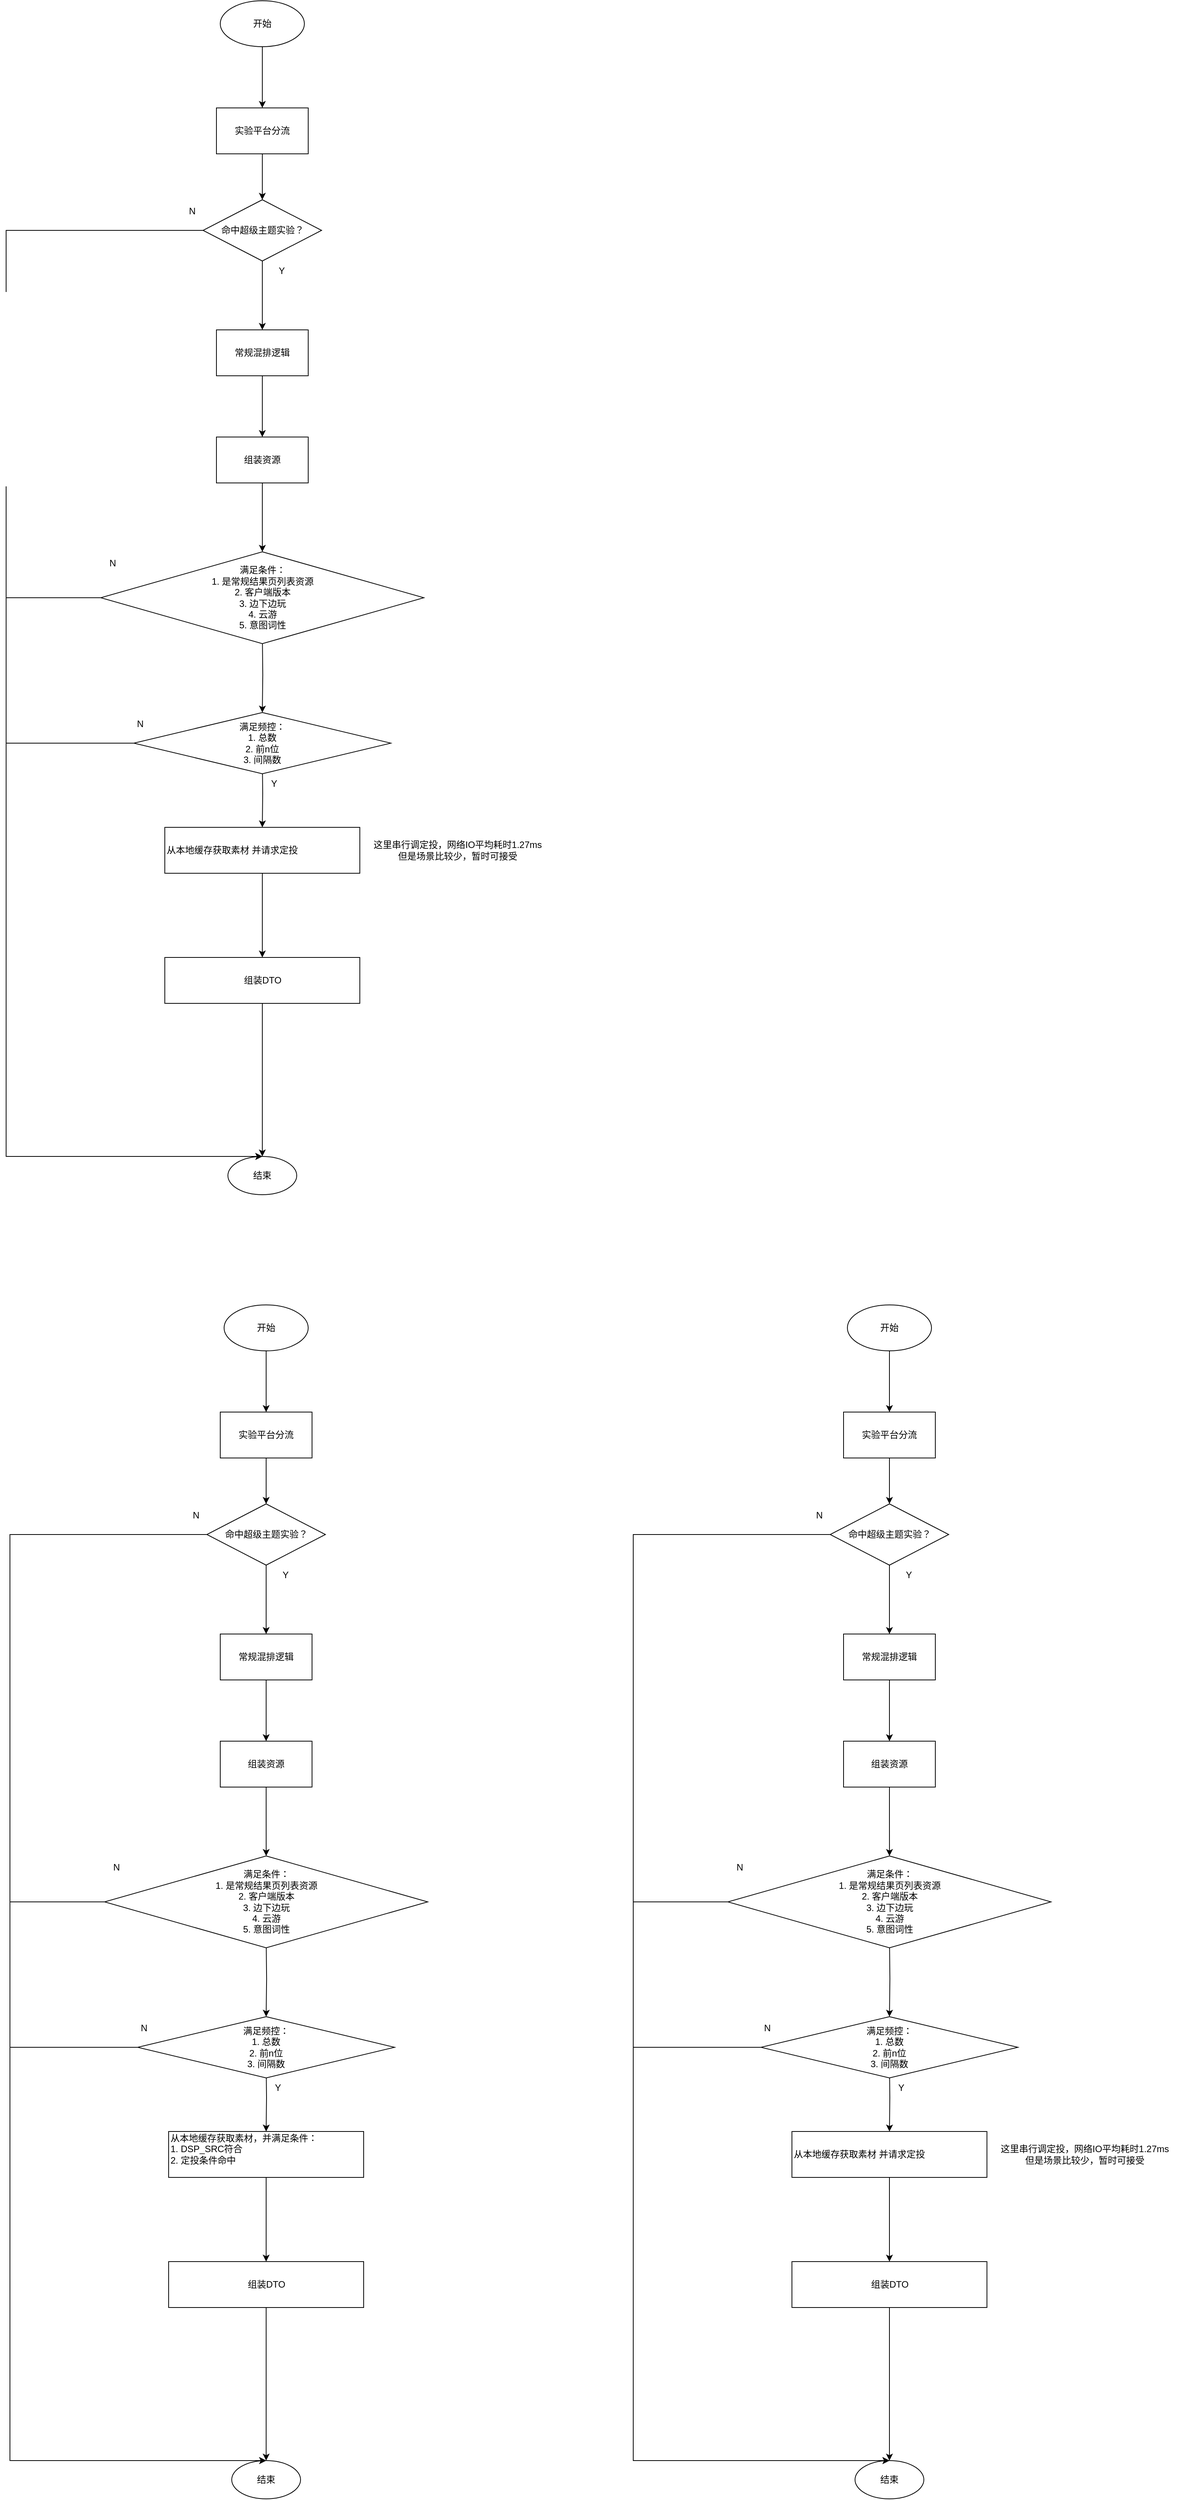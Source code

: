 <mxfile version="26.2.15">
  <diagram name="第 1 页" id="o4eZLWBOoZ1R6lj8plFQ">
    <mxGraphModel dx="863" dy="468" grid="1" gridSize="10" guides="1" tooltips="1" connect="1" arrows="1" fold="1" page="1" pageScale="1" pageWidth="827" pageHeight="1169" math="0" shadow="0">
      <root>
        <mxCell id="0" />
        <mxCell id="1" parent="0" />
        <mxCell id="afSKzVF0Jw_LSbCJ2PBr-6" value="" style="edgeStyle=orthogonalEdgeStyle;rounded=0;orthogonalLoop=1;jettySize=auto;html=1;" edge="1" parent="1" source="afSKzVF0Jw_LSbCJ2PBr-2" target="afSKzVF0Jw_LSbCJ2PBr-5">
          <mxGeometry relative="1" as="geometry" />
        </mxCell>
        <mxCell id="afSKzVF0Jw_LSbCJ2PBr-2" value="开始" style="ellipse;whiteSpace=wrap;html=1;" vertex="1" parent="1">
          <mxGeometry x="360" y="50" width="110" height="60" as="geometry" />
        </mxCell>
        <mxCell id="afSKzVF0Jw_LSbCJ2PBr-8" value="" style="edgeStyle=orthogonalEdgeStyle;rounded=0;orthogonalLoop=1;jettySize=auto;html=1;" edge="1" parent="1" source="afSKzVF0Jw_LSbCJ2PBr-5" target="afSKzVF0Jw_LSbCJ2PBr-7">
          <mxGeometry relative="1" as="geometry" />
        </mxCell>
        <mxCell id="afSKzVF0Jw_LSbCJ2PBr-5" value="实验平台分流" style="whiteSpace=wrap;html=1;" vertex="1" parent="1">
          <mxGeometry x="355" y="190" width="120" height="60" as="geometry" />
        </mxCell>
        <mxCell id="afSKzVF0Jw_LSbCJ2PBr-10" value="" style="edgeStyle=orthogonalEdgeStyle;rounded=0;orthogonalLoop=1;jettySize=auto;html=1;" edge="1" parent="1" source="afSKzVF0Jw_LSbCJ2PBr-7" target="afSKzVF0Jw_LSbCJ2PBr-9">
          <mxGeometry relative="1" as="geometry">
            <Array as="points">
              <mxPoint x="80" y="350" />
              <mxPoint x="80" y="1560" />
            </Array>
          </mxGeometry>
        </mxCell>
        <mxCell id="afSKzVF0Jw_LSbCJ2PBr-12" value="" style="edgeStyle=orthogonalEdgeStyle;rounded=0;orthogonalLoop=1;jettySize=auto;html=1;" edge="1" parent="1" source="afSKzVF0Jw_LSbCJ2PBr-7" target="afSKzVF0Jw_LSbCJ2PBr-11">
          <mxGeometry relative="1" as="geometry" />
        </mxCell>
        <mxCell id="afSKzVF0Jw_LSbCJ2PBr-7" value="命中超级主题实验？" style="rhombus;whiteSpace=wrap;html=1;" vertex="1" parent="1">
          <mxGeometry x="337.5" y="310" width="155" height="80" as="geometry" />
        </mxCell>
        <mxCell id="afSKzVF0Jw_LSbCJ2PBr-9" value="结束" style="ellipse;whiteSpace=wrap;html=1;" vertex="1" parent="1">
          <mxGeometry x="370" y="1560" width="90" height="50" as="geometry" />
        </mxCell>
        <mxCell id="afSKzVF0Jw_LSbCJ2PBr-16" value="" style="edgeStyle=orthogonalEdgeStyle;rounded=0;orthogonalLoop=1;jettySize=auto;html=1;" edge="1" parent="1" source="afSKzVF0Jw_LSbCJ2PBr-11" target="afSKzVF0Jw_LSbCJ2PBr-15">
          <mxGeometry relative="1" as="geometry" />
        </mxCell>
        <mxCell id="afSKzVF0Jw_LSbCJ2PBr-11" value="常规混排逻辑" style="whiteSpace=wrap;html=1;" vertex="1" parent="1">
          <mxGeometry x="355" y="480" width="120" height="60" as="geometry" />
        </mxCell>
        <mxCell id="afSKzVF0Jw_LSbCJ2PBr-13" value="Y" style="text;html=1;align=center;verticalAlign=middle;resizable=0;points=[];autosize=1;strokeColor=none;fillColor=none;" vertex="1" parent="1">
          <mxGeometry x="425" y="388" width="30" height="30" as="geometry" />
        </mxCell>
        <mxCell id="afSKzVF0Jw_LSbCJ2PBr-14" value="N" style="text;html=1;align=center;verticalAlign=middle;resizable=0;points=[];autosize=1;strokeColor=none;fillColor=none;" vertex="1" parent="1">
          <mxGeometry x="307.5" y="310" width="30" height="30" as="geometry" />
        </mxCell>
        <mxCell id="afSKzVF0Jw_LSbCJ2PBr-18" value="" style="edgeStyle=orthogonalEdgeStyle;rounded=0;orthogonalLoop=1;jettySize=auto;html=1;" edge="1" parent="1" source="afSKzVF0Jw_LSbCJ2PBr-15">
          <mxGeometry relative="1" as="geometry">
            <mxPoint x="415.057" y="770" as="targetPoint" />
          </mxGeometry>
        </mxCell>
        <mxCell id="afSKzVF0Jw_LSbCJ2PBr-15" value="组装资源" style="whiteSpace=wrap;html=1;" vertex="1" parent="1">
          <mxGeometry x="355" y="620" width="120" height="60" as="geometry" />
        </mxCell>
        <mxCell id="afSKzVF0Jw_LSbCJ2PBr-20" value="" style="edgeStyle=orthogonalEdgeStyle;rounded=0;orthogonalLoop=1;jettySize=auto;html=1;" edge="1" parent="1">
          <mxGeometry relative="1" as="geometry">
            <mxPoint x="415.057" y="880" as="sourcePoint" />
            <mxPoint x="415" y="980" as="targetPoint" />
          </mxGeometry>
        </mxCell>
        <mxCell id="afSKzVF0Jw_LSbCJ2PBr-22" value="" style="edgeStyle=orthogonalEdgeStyle;rounded=0;orthogonalLoop=1;jettySize=auto;html=1;" edge="1" parent="1" target="afSKzVF0Jw_LSbCJ2PBr-21">
          <mxGeometry relative="1" as="geometry">
            <mxPoint x="415" y="1040" as="sourcePoint" />
          </mxGeometry>
        </mxCell>
        <mxCell id="afSKzVF0Jw_LSbCJ2PBr-34" style="edgeStyle=orthogonalEdgeStyle;rounded=0;orthogonalLoop=1;jettySize=auto;html=1;entryX=0.5;entryY=0;entryDx=0;entryDy=0;" edge="1" parent="1" source="afSKzVF0Jw_LSbCJ2PBr-21" target="afSKzVF0Jw_LSbCJ2PBr-32">
          <mxGeometry relative="1" as="geometry" />
        </mxCell>
        <mxCell id="afSKzVF0Jw_LSbCJ2PBr-21" value="从本地缓存获取素材 并请求定投" style="whiteSpace=wrap;html=1;align=left;" vertex="1" parent="1">
          <mxGeometry x="287.5" y="1130" width="255" height="60" as="geometry" />
        </mxCell>
        <mxCell id="afSKzVF0Jw_LSbCJ2PBr-30" style="edgeStyle=orthogonalEdgeStyle;rounded=0;orthogonalLoop=1;jettySize=auto;html=1;entryX=0.5;entryY=0;entryDx=0;entryDy=0;" edge="1" parent="1" source="afSKzVF0Jw_LSbCJ2PBr-23" target="afSKzVF0Jw_LSbCJ2PBr-9">
          <mxGeometry relative="1" as="geometry">
            <Array as="points">
              <mxPoint x="80" y="1020" />
              <mxPoint x="80" y="1560" />
            </Array>
          </mxGeometry>
        </mxCell>
        <mxCell id="afSKzVF0Jw_LSbCJ2PBr-23" value="&lt;span style=&quot;text-align: left;&quot;&gt;满足频控：&lt;/span&gt;&lt;br style=&quot;text-align: left;&quot;&gt;&lt;span style=&quot;text-align: left;&quot;&gt;1. 总数&lt;/span&gt;&lt;br style=&quot;text-align: left;&quot;&gt;&lt;span style=&quot;text-align: left;&quot;&gt;2. 前n位&lt;/span&gt;&lt;br style=&quot;text-align: left;&quot;&gt;&lt;span style=&quot;text-align: left;&quot;&gt;3. 间隔数&lt;/span&gt;" style="rhombus;whiteSpace=wrap;html=1;" vertex="1" parent="1">
          <mxGeometry x="247" y="980" width="336" height="80" as="geometry" />
        </mxCell>
        <mxCell id="afSKzVF0Jw_LSbCJ2PBr-24" value="Y" style="text;html=1;align=center;verticalAlign=middle;resizable=0;points=[];autosize=1;strokeColor=none;fillColor=none;" vertex="1" parent="1">
          <mxGeometry x="415" y="1058" width="30" height="30" as="geometry" />
        </mxCell>
        <mxCell id="afSKzVF0Jw_LSbCJ2PBr-25" value="N" style="text;html=1;align=center;verticalAlign=middle;resizable=0;points=[];autosize=1;strokeColor=none;fillColor=none;" vertex="1" parent="1">
          <mxGeometry x="240" y="980" width="30" height="30" as="geometry" />
        </mxCell>
        <mxCell id="afSKzVF0Jw_LSbCJ2PBr-29" style="edgeStyle=orthogonalEdgeStyle;rounded=0;orthogonalLoop=1;jettySize=auto;html=1;entryX=0.5;entryY=0;entryDx=0;entryDy=0;" edge="1" parent="1" source="afSKzVF0Jw_LSbCJ2PBr-26" target="afSKzVF0Jw_LSbCJ2PBr-9">
          <mxGeometry relative="1" as="geometry">
            <Array as="points">
              <mxPoint x="80" y="830" />
              <mxPoint x="80" y="1560" />
            </Array>
          </mxGeometry>
        </mxCell>
        <mxCell id="afSKzVF0Jw_LSbCJ2PBr-26" value="&lt;span style=&quot;text-align: left;&quot;&gt;满足条件：&lt;/span&gt;&lt;br style=&quot;text-align: left;&quot;&gt;&lt;span style=&quot;text-align: left;&quot;&gt;1. 是常规结果页列表资源&lt;/span&gt;&lt;br style=&quot;text-align: left;&quot;&gt;&lt;span style=&quot;text-align: left;&quot;&gt;2. 客户端版本&lt;/span&gt;&lt;br style=&quot;text-align: left;&quot;&gt;&lt;span style=&quot;text-align: left;&quot;&gt;3. 边下边玩&lt;/span&gt;&lt;br style=&quot;text-align: left;&quot;&gt;&lt;span style=&quot;text-align: left;&quot;&gt;4. 云游&lt;/span&gt;&lt;br style=&quot;text-align: left;&quot;&gt;&lt;span style=&quot;text-align: left;&quot;&gt;5. 意图词性&lt;/span&gt;" style="rhombus;whiteSpace=wrap;html=1;" vertex="1" parent="1">
          <mxGeometry x="203.75" y="770" width="422.5" height="120" as="geometry" />
        </mxCell>
        <mxCell id="afSKzVF0Jw_LSbCJ2PBr-27" value="N" style="text;html=1;align=center;verticalAlign=middle;resizable=0;points=[];autosize=1;strokeColor=none;fillColor=none;" vertex="1" parent="1">
          <mxGeometry x="203.75" y="770" width="30" height="30" as="geometry" />
        </mxCell>
        <mxCell id="afSKzVF0Jw_LSbCJ2PBr-28" value="这里串行调定投，网络IO平均耗时1.27ms&lt;br&gt;但是场景比较少，暂时可接受" style="text;html=1;align=center;verticalAlign=middle;resizable=0;points=[];autosize=1;strokeColor=none;fillColor=none;" vertex="1" parent="1">
          <mxGeometry x="550" y="1140" width="240" height="40" as="geometry" />
        </mxCell>
        <mxCell id="afSKzVF0Jw_LSbCJ2PBr-33" style="edgeStyle=orthogonalEdgeStyle;rounded=0;orthogonalLoop=1;jettySize=auto;html=1;entryX=0.5;entryY=0;entryDx=0;entryDy=0;" edge="1" parent="1" source="afSKzVF0Jw_LSbCJ2PBr-32" target="afSKzVF0Jw_LSbCJ2PBr-9">
          <mxGeometry relative="1" as="geometry" />
        </mxCell>
        <mxCell id="afSKzVF0Jw_LSbCJ2PBr-32" value="组装DTO" style="whiteSpace=wrap;html=1;align=center;" vertex="1" parent="1">
          <mxGeometry x="287.5" y="1300" width="255" height="60" as="geometry" />
        </mxCell>
        <mxCell id="afSKzVF0Jw_LSbCJ2PBr-35" value="" style="edgeStyle=orthogonalEdgeStyle;rounded=0;orthogonalLoop=1;jettySize=auto;html=1;" edge="1" parent="1" source="afSKzVF0Jw_LSbCJ2PBr-36" target="afSKzVF0Jw_LSbCJ2PBr-38">
          <mxGeometry relative="1" as="geometry" />
        </mxCell>
        <mxCell id="afSKzVF0Jw_LSbCJ2PBr-36" value="开始" style="ellipse;whiteSpace=wrap;html=1;" vertex="1" parent="1">
          <mxGeometry x="365" y="1754" width="110" height="60" as="geometry" />
        </mxCell>
        <mxCell id="afSKzVF0Jw_LSbCJ2PBr-37" value="" style="edgeStyle=orthogonalEdgeStyle;rounded=0;orthogonalLoop=1;jettySize=auto;html=1;" edge="1" parent="1" source="afSKzVF0Jw_LSbCJ2PBr-38" target="afSKzVF0Jw_LSbCJ2PBr-41">
          <mxGeometry relative="1" as="geometry" />
        </mxCell>
        <mxCell id="afSKzVF0Jw_LSbCJ2PBr-38" value="实验平台分流" style="whiteSpace=wrap;html=1;" vertex="1" parent="1">
          <mxGeometry x="360" y="1894" width="120" height="60" as="geometry" />
        </mxCell>
        <mxCell id="afSKzVF0Jw_LSbCJ2PBr-39" value="" style="edgeStyle=orthogonalEdgeStyle;rounded=0;orthogonalLoop=1;jettySize=auto;html=1;" edge="1" parent="1" source="afSKzVF0Jw_LSbCJ2PBr-41" target="afSKzVF0Jw_LSbCJ2PBr-42">
          <mxGeometry relative="1" as="geometry">
            <Array as="points">
              <mxPoint x="85" y="2054" />
              <mxPoint x="85" y="3264" />
            </Array>
          </mxGeometry>
        </mxCell>
        <mxCell id="afSKzVF0Jw_LSbCJ2PBr-40" value="" style="edgeStyle=orthogonalEdgeStyle;rounded=0;orthogonalLoop=1;jettySize=auto;html=1;" edge="1" parent="1" source="afSKzVF0Jw_LSbCJ2PBr-41" target="afSKzVF0Jw_LSbCJ2PBr-44">
          <mxGeometry relative="1" as="geometry" />
        </mxCell>
        <mxCell id="afSKzVF0Jw_LSbCJ2PBr-41" value="命中超级主题实验？" style="rhombus;whiteSpace=wrap;html=1;" vertex="1" parent="1">
          <mxGeometry x="342.5" y="2014" width="155" height="80" as="geometry" />
        </mxCell>
        <mxCell id="afSKzVF0Jw_LSbCJ2PBr-42" value="结束" style="ellipse;whiteSpace=wrap;html=1;" vertex="1" parent="1">
          <mxGeometry x="375" y="3264" width="90" height="50" as="geometry" />
        </mxCell>
        <mxCell id="afSKzVF0Jw_LSbCJ2PBr-43" value="" style="edgeStyle=orthogonalEdgeStyle;rounded=0;orthogonalLoop=1;jettySize=auto;html=1;" edge="1" parent="1" source="afSKzVF0Jw_LSbCJ2PBr-44" target="afSKzVF0Jw_LSbCJ2PBr-48">
          <mxGeometry relative="1" as="geometry" />
        </mxCell>
        <mxCell id="afSKzVF0Jw_LSbCJ2PBr-44" value="常规混排逻辑" style="whiteSpace=wrap;html=1;" vertex="1" parent="1">
          <mxGeometry x="360" y="2184" width="120" height="60" as="geometry" />
        </mxCell>
        <mxCell id="afSKzVF0Jw_LSbCJ2PBr-45" value="Y" style="text;html=1;align=center;verticalAlign=middle;resizable=0;points=[];autosize=1;strokeColor=none;fillColor=none;" vertex="1" parent="1">
          <mxGeometry x="430" y="2092" width="30" height="30" as="geometry" />
        </mxCell>
        <mxCell id="afSKzVF0Jw_LSbCJ2PBr-46" value="N" style="text;html=1;align=center;verticalAlign=middle;resizable=0;points=[];autosize=1;strokeColor=none;fillColor=none;" vertex="1" parent="1">
          <mxGeometry x="312.5" y="2014" width="30" height="30" as="geometry" />
        </mxCell>
        <mxCell id="afSKzVF0Jw_LSbCJ2PBr-47" value="" style="edgeStyle=orthogonalEdgeStyle;rounded=0;orthogonalLoop=1;jettySize=auto;html=1;" edge="1" parent="1" source="afSKzVF0Jw_LSbCJ2PBr-48">
          <mxGeometry relative="1" as="geometry">
            <mxPoint x="420.057" y="2474" as="targetPoint" />
          </mxGeometry>
        </mxCell>
        <mxCell id="afSKzVF0Jw_LSbCJ2PBr-48" value="组装资源" style="whiteSpace=wrap;html=1;" vertex="1" parent="1">
          <mxGeometry x="360" y="2324" width="120" height="60" as="geometry" />
        </mxCell>
        <mxCell id="afSKzVF0Jw_LSbCJ2PBr-49" value="" style="edgeStyle=orthogonalEdgeStyle;rounded=0;orthogonalLoop=1;jettySize=auto;html=1;" edge="1" parent="1">
          <mxGeometry relative="1" as="geometry">
            <mxPoint x="420.057" y="2584" as="sourcePoint" />
            <mxPoint x="420" y="2684" as="targetPoint" />
          </mxGeometry>
        </mxCell>
        <mxCell id="afSKzVF0Jw_LSbCJ2PBr-50" value="" style="edgeStyle=orthogonalEdgeStyle;rounded=0;orthogonalLoop=1;jettySize=auto;html=1;" edge="1" parent="1" target="afSKzVF0Jw_LSbCJ2PBr-52">
          <mxGeometry relative="1" as="geometry">
            <mxPoint x="420" y="2744" as="sourcePoint" />
          </mxGeometry>
        </mxCell>
        <mxCell id="afSKzVF0Jw_LSbCJ2PBr-51" style="edgeStyle=orthogonalEdgeStyle;rounded=0;orthogonalLoop=1;jettySize=auto;html=1;entryX=0.5;entryY=0;entryDx=0;entryDy=0;" edge="1" parent="1" source="afSKzVF0Jw_LSbCJ2PBr-52" target="afSKzVF0Jw_LSbCJ2PBr-62">
          <mxGeometry relative="1" as="geometry" />
        </mxCell>
        <mxCell id="afSKzVF0Jw_LSbCJ2PBr-52" value="从本地缓存获取素材，并满足条件：&lt;br&gt;1. DSP_SRC符合&lt;br&gt;2. 定投条件命中&lt;div&gt;&lt;br&gt;&lt;/div&gt;" style="whiteSpace=wrap;html=1;align=left;" vertex="1" parent="1">
          <mxGeometry x="292.5" y="2834" width="255" height="60" as="geometry" />
        </mxCell>
        <mxCell id="afSKzVF0Jw_LSbCJ2PBr-53" style="edgeStyle=orthogonalEdgeStyle;rounded=0;orthogonalLoop=1;jettySize=auto;html=1;entryX=0.5;entryY=0;entryDx=0;entryDy=0;" edge="1" parent="1" source="afSKzVF0Jw_LSbCJ2PBr-54" target="afSKzVF0Jw_LSbCJ2PBr-42">
          <mxGeometry relative="1" as="geometry">
            <Array as="points">
              <mxPoint x="85" y="2724" />
              <mxPoint x="85" y="3264" />
            </Array>
          </mxGeometry>
        </mxCell>
        <mxCell id="afSKzVF0Jw_LSbCJ2PBr-54" value="&lt;span style=&quot;text-align: left;&quot;&gt;满足频控：&lt;/span&gt;&lt;br style=&quot;text-align: left;&quot;&gt;&lt;span style=&quot;text-align: left;&quot;&gt;1. 总数&lt;/span&gt;&lt;br style=&quot;text-align: left;&quot;&gt;&lt;span style=&quot;text-align: left;&quot;&gt;2. 前n位&lt;/span&gt;&lt;br style=&quot;text-align: left;&quot;&gt;&lt;span style=&quot;text-align: left;&quot;&gt;3. 间隔数&lt;/span&gt;" style="rhombus;whiteSpace=wrap;html=1;" vertex="1" parent="1">
          <mxGeometry x="252" y="2684" width="336" height="80" as="geometry" />
        </mxCell>
        <mxCell id="afSKzVF0Jw_LSbCJ2PBr-55" value="Y" style="text;html=1;align=center;verticalAlign=middle;resizable=0;points=[];autosize=1;strokeColor=none;fillColor=none;" vertex="1" parent="1">
          <mxGeometry x="420" y="2762" width="30" height="30" as="geometry" />
        </mxCell>
        <mxCell id="afSKzVF0Jw_LSbCJ2PBr-56" value="N" style="text;html=1;align=center;verticalAlign=middle;resizable=0;points=[];autosize=1;strokeColor=none;fillColor=none;" vertex="1" parent="1">
          <mxGeometry x="245" y="2684" width="30" height="30" as="geometry" />
        </mxCell>
        <mxCell id="afSKzVF0Jw_LSbCJ2PBr-57" style="edgeStyle=orthogonalEdgeStyle;rounded=0;orthogonalLoop=1;jettySize=auto;html=1;entryX=0.5;entryY=0;entryDx=0;entryDy=0;" edge="1" parent="1" source="afSKzVF0Jw_LSbCJ2PBr-58" target="afSKzVF0Jw_LSbCJ2PBr-42">
          <mxGeometry relative="1" as="geometry">
            <Array as="points">
              <mxPoint x="85" y="2534" />
              <mxPoint x="85" y="3264" />
            </Array>
          </mxGeometry>
        </mxCell>
        <mxCell id="afSKzVF0Jw_LSbCJ2PBr-58" value="&lt;span style=&quot;text-align: left;&quot;&gt;满足条件：&lt;/span&gt;&lt;br style=&quot;text-align: left;&quot;&gt;&lt;span style=&quot;text-align: left;&quot;&gt;1. 是常规结果页列表资源&lt;/span&gt;&lt;br style=&quot;text-align: left;&quot;&gt;&lt;span style=&quot;text-align: left;&quot;&gt;2. 客户端版本&lt;/span&gt;&lt;br style=&quot;text-align: left;&quot;&gt;&lt;span style=&quot;text-align: left;&quot;&gt;3. 边下边玩&lt;/span&gt;&lt;br style=&quot;text-align: left;&quot;&gt;&lt;span style=&quot;text-align: left;&quot;&gt;4. 云游&lt;/span&gt;&lt;br style=&quot;text-align: left;&quot;&gt;&lt;span style=&quot;text-align: left;&quot;&gt;5. 意图词性&lt;/span&gt;" style="rhombus;whiteSpace=wrap;html=1;" vertex="1" parent="1">
          <mxGeometry x="208.75" y="2474" width="422.5" height="120" as="geometry" />
        </mxCell>
        <mxCell id="afSKzVF0Jw_LSbCJ2PBr-59" value="N" style="text;html=1;align=center;verticalAlign=middle;resizable=0;points=[];autosize=1;strokeColor=none;fillColor=none;" vertex="1" parent="1">
          <mxGeometry x="208.75" y="2474" width="30" height="30" as="geometry" />
        </mxCell>
        <mxCell id="afSKzVF0Jw_LSbCJ2PBr-61" style="edgeStyle=orthogonalEdgeStyle;rounded=0;orthogonalLoop=1;jettySize=auto;html=1;entryX=0.5;entryY=0;entryDx=0;entryDy=0;" edge="1" parent="1" source="afSKzVF0Jw_LSbCJ2PBr-62" target="afSKzVF0Jw_LSbCJ2PBr-42">
          <mxGeometry relative="1" as="geometry" />
        </mxCell>
        <mxCell id="afSKzVF0Jw_LSbCJ2PBr-62" value="组装DTO" style="whiteSpace=wrap;html=1;align=center;" vertex="1" parent="1">
          <mxGeometry x="292.5" y="3004" width="255" height="60" as="geometry" />
        </mxCell>
        <mxCell id="afSKzVF0Jw_LSbCJ2PBr-63" value="" style="edgeStyle=orthogonalEdgeStyle;rounded=0;orthogonalLoop=1;jettySize=auto;html=1;" edge="1" parent="1" source="afSKzVF0Jw_LSbCJ2PBr-64" target="afSKzVF0Jw_LSbCJ2PBr-66">
          <mxGeometry relative="1" as="geometry" />
        </mxCell>
        <mxCell id="afSKzVF0Jw_LSbCJ2PBr-64" value="开始" style="ellipse;whiteSpace=wrap;html=1;" vertex="1" parent="1">
          <mxGeometry x="1180" y="1754" width="110" height="60" as="geometry" />
        </mxCell>
        <mxCell id="afSKzVF0Jw_LSbCJ2PBr-65" value="" style="edgeStyle=orthogonalEdgeStyle;rounded=0;orthogonalLoop=1;jettySize=auto;html=1;" edge="1" parent="1" source="afSKzVF0Jw_LSbCJ2PBr-66" target="afSKzVF0Jw_LSbCJ2PBr-69">
          <mxGeometry relative="1" as="geometry" />
        </mxCell>
        <mxCell id="afSKzVF0Jw_LSbCJ2PBr-66" value="实验平台分流" style="whiteSpace=wrap;html=1;" vertex="1" parent="1">
          <mxGeometry x="1175" y="1894" width="120" height="60" as="geometry" />
        </mxCell>
        <mxCell id="afSKzVF0Jw_LSbCJ2PBr-67" value="" style="edgeStyle=orthogonalEdgeStyle;rounded=0;orthogonalLoop=1;jettySize=auto;html=1;" edge="1" parent="1" source="afSKzVF0Jw_LSbCJ2PBr-69" target="afSKzVF0Jw_LSbCJ2PBr-70">
          <mxGeometry relative="1" as="geometry">
            <Array as="points">
              <mxPoint x="900" y="2054" />
              <mxPoint x="900" y="3264" />
            </Array>
          </mxGeometry>
        </mxCell>
        <mxCell id="afSKzVF0Jw_LSbCJ2PBr-68" value="" style="edgeStyle=orthogonalEdgeStyle;rounded=0;orthogonalLoop=1;jettySize=auto;html=1;" edge="1" parent="1" source="afSKzVF0Jw_LSbCJ2PBr-69" target="afSKzVF0Jw_LSbCJ2PBr-72">
          <mxGeometry relative="1" as="geometry" />
        </mxCell>
        <mxCell id="afSKzVF0Jw_LSbCJ2PBr-69" value="命中超级主题实验？" style="rhombus;whiteSpace=wrap;html=1;" vertex="1" parent="1">
          <mxGeometry x="1157.5" y="2014" width="155" height="80" as="geometry" />
        </mxCell>
        <mxCell id="afSKzVF0Jw_LSbCJ2PBr-70" value="结束" style="ellipse;whiteSpace=wrap;html=1;" vertex="1" parent="1">
          <mxGeometry x="1190" y="3264" width="90" height="50" as="geometry" />
        </mxCell>
        <mxCell id="afSKzVF0Jw_LSbCJ2PBr-71" value="" style="edgeStyle=orthogonalEdgeStyle;rounded=0;orthogonalLoop=1;jettySize=auto;html=1;" edge="1" parent="1" source="afSKzVF0Jw_LSbCJ2PBr-72" target="afSKzVF0Jw_LSbCJ2PBr-76">
          <mxGeometry relative="1" as="geometry" />
        </mxCell>
        <mxCell id="afSKzVF0Jw_LSbCJ2PBr-72" value="常规混排逻辑" style="whiteSpace=wrap;html=1;" vertex="1" parent="1">
          <mxGeometry x="1175" y="2184" width="120" height="60" as="geometry" />
        </mxCell>
        <mxCell id="afSKzVF0Jw_LSbCJ2PBr-73" value="Y" style="text;html=1;align=center;verticalAlign=middle;resizable=0;points=[];autosize=1;strokeColor=none;fillColor=none;" vertex="1" parent="1">
          <mxGeometry x="1245" y="2092" width="30" height="30" as="geometry" />
        </mxCell>
        <mxCell id="afSKzVF0Jw_LSbCJ2PBr-74" value="N" style="text;html=1;align=center;verticalAlign=middle;resizable=0;points=[];autosize=1;strokeColor=none;fillColor=none;" vertex="1" parent="1">
          <mxGeometry x="1127.5" y="2014" width="30" height="30" as="geometry" />
        </mxCell>
        <mxCell id="afSKzVF0Jw_LSbCJ2PBr-75" value="" style="edgeStyle=orthogonalEdgeStyle;rounded=0;orthogonalLoop=1;jettySize=auto;html=1;" edge="1" parent="1" source="afSKzVF0Jw_LSbCJ2PBr-76">
          <mxGeometry relative="1" as="geometry">
            <mxPoint x="1235.057" y="2474" as="targetPoint" />
          </mxGeometry>
        </mxCell>
        <mxCell id="afSKzVF0Jw_LSbCJ2PBr-76" value="组装资源" style="whiteSpace=wrap;html=1;" vertex="1" parent="1">
          <mxGeometry x="1175" y="2324" width="120" height="60" as="geometry" />
        </mxCell>
        <mxCell id="afSKzVF0Jw_LSbCJ2PBr-77" value="" style="edgeStyle=orthogonalEdgeStyle;rounded=0;orthogonalLoop=1;jettySize=auto;html=1;" edge="1" parent="1">
          <mxGeometry relative="1" as="geometry">
            <mxPoint x="1235.057" y="2584" as="sourcePoint" />
            <mxPoint x="1235" y="2684" as="targetPoint" />
          </mxGeometry>
        </mxCell>
        <mxCell id="afSKzVF0Jw_LSbCJ2PBr-78" value="" style="edgeStyle=orthogonalEdgeStyle;rounded=0;orthogonalLoop=1;jettySize=auto;html=1;" edge="1" parent="1" target="afSKzVF0Jw_LSbCJ2PBr-80">
          <mxGeometry relative="1" as="geometry">
            <mxPoint x="1235" y="2744" as="sourcePoint" />
          </mxGeometry>
        </mxCell>
        <mxCell id="afSKzVF0Jw_LSbCJ2PBr-79" style="edgeStyle=orthogonalEdgeStyle;rounded=0;orthogonalLoop=1;jettySize=auto;html=1;entryX=0.5;entryY=0;entryDx=0;entryDy=0;" edge="1" parent="1" source="afSKzVF0Jw_LSbCJ2PBr-80" target="afSKzVF0Jw_LSbCJ2PBr-90">
          <mxGeometry relative="1" as="geometry" />
        </mxCell>
        <mxCell id="afSKzVF0Jw_LSbCJ2PBr-80" value="从本地缓存获取素材 并请求定投" style="whiteSpace=wrap;html=1;align=left;" vertex="1" parent="1">
          <mxGeometry x="1107.5" y="2834" width="255" height="60" as="geometry" />
        </mxCell>
        <mxCell id="afSKzVF0Jw_LSbCJ2PBr-81" style="edgeStyle=orthogonalEdgeStyle;rounded=0;orthogonalLoop=1;jettySize=auto;html=1;entryX=0.5;entryY=0;entryDx=0;entryDy=0;" edge="1" parent="1" source="afSKzVF0Jw_LSbCJ2PBr-82" target="afSKzVF0Jw_LSbCJ2PBr-70">
          <mxGeometry relative="1" as="geometry">
            <Array as="points">
              <mxPoint x="900" y="2724" />
              <mxPoint x="900" y="3264" />
            </Array>
          </mxGeometry>
        </mxCell>
        <mxCell id="afSKzVF0Jw_LSbCJ2PBr-82" value="&lt;span style=&quot;text-align: left;&quot;&gt;满足频控：&lt;/span&gt;&lt;br style=&quot;text-align: left;&quot;&gt;&lt;span style=&quot;text-align: left;&quot;&gt;1. 总数&lt;/span&gt;&lt;br style=&quot;text-align: left;&quot;&gt;&lt;span style=&quot;text-align: left;&quot;&gt;2. 前n位&lt;/span&gt;&lt;br style=&quot;text-align: left;&quot;&gt;&lt;span style=&quot;text-align: left;&quot;&gt;3. 间隔数&lt;/span&gt;" style="rhombus;whiteSpace=wrap;html=1;" vertex="1" parent="1">
          <mxGeometry x="1067" y="2684" width="336" height="80" as="geometry" />
        </mxCell>
        <mxCell id="afSKzVF0Jw_LSbCJ2PBr-83" value="Y" style="text;html=1;align=center;verticalAlign=middle;resizable=0;points=[];autosize=1;strokeColor=none;fillColor=none;" vertex="1" parent="1">
          <mxGeometry x="1235" y="2762" width="30" height="30" as="geometry" />
        </mxCell>
        <mxCell id="afSKzVF0Jw_LSbCJ2PBr-84" value="N" style="text;html=1;align=center;verticalAlign=middle;resizable=0;points=[];autosize=1;strokeColor=none;fillColor=none;" vertex="1" parent="1">
          <mxGeometry x="1060" y="2684" width="30" height="30" as="geometry" />
        </mxCell>
        <mxCell id="afSKzVF0Jw_LSbCJ2PBr-85" style="edgeStyle=orthogonalEdgeStyle;rounded=0;orthogonalLoop=1;jettySize=auto;html=1;entryX=0.5;entryY=0;entryDx=0;entryDy=0;" edge="1" parent="1" source="afSKzVF0Jw_LSbCJ2PBr-86" target="afSKzVF0Jw_LSbCJ2PBr-70">
          <mxGeometry relative="1" as="geometry">
            <Array as="points">
              <mxPoint x="900" y="2534" />
              <mxPoint x="900" y="3264" />
            </Array>
          </mxGeometry>
        </mxCell>
        <mxCell id="afSKzVF0Jw_LSbCJ2PBr-86" value="&lt;span style=&quot;text-align: left;&quot;&gt;满足条件：&lt;/span&gt;&lt;br style=&quot;text-align: left;&quot;&gt;&lt;span style=&quot;text-align: left;&quot;&gt;1. 是常规结果页列表资源&lt;/span&gt;&lt;br style=&quot;text-align: left;&quot;&gt;&lt;span style=&quot;text-align: left;&quot;&gt;2. 客户端版本&lt;/span&gt;&lt;br style=&quot;text-align: left;&quot;&gt;&lt;span style=&quot;text-align: left;&quot;&gt;3. 边下边玩&lt;/span&gt;&lt;br style=&quot;text-align: left;&quot;&gt;&lt;span style=&quot;text-align: left;&quot;&gt;4. 云游&lt;/span&gt;&lt;br style=&quot;text-align: left;&quot;&gt;&lt;span style=&quot;text-align: left;&quot;&gt;5. 意图词性&lt;/span&gt;" style="rhombus;whiteSpace=wrap;html=1;" vertex="1" parent="1">
          <mxGeometry x="1023.75" y="2474" width="422.5" height="120" as="geometry" />
        </mxCell>
        <mxCell id="afSKzVF0Jw_LSbCJ2PBr-87" value="N" style="text;html=1;align=center;verticalAlign=middle;resizable=0;points=[];autosize=1;strokeColor=none;fillColor=none;" vertex="1" parent="1">
          <mxGeometry x="1023.75" y="2474" width="30" height="30" as="geometry" />
        </mxCell>
        <mxCell id="afSKzVF0Jw_LSbCJ2PBr-88" value="这里串行调定投，网络IO平均耗时1.27ms&lt;br&gt;但是场景比较少，暂时可接受" style="text;html=1;align=center;verticalAlign=middle;resizable=0;points=[];autosize=1;strokeColor=none;fillColor=none;" vertex="1" parent="1">
          <mxGeometry x="1370" y="2844" width="240" height="40" as="geometry" />
        </mxCell>
        <mxCell id="afSKzVF0Jw_LSbCJ2PBr-89" style="edgeStyle=orthogonalEdgeStyle;rounded=0;orthogonalLoop=1;jettySize=auto;html=1;entryX=0.5;entryY=0;entryDx=0;entryDy=0;" edge="1" parent="1" source="afSKzVF0Jw_LSbCJ2PBr-90" target="afSKzVF0Jw_LSbCJ2PBr-70">
          <mxGeometry relative="1" as="geometry" />
        </mxCell>
        <mxCell id="afSKzVF0Jw_LSbCJ2PBr-90" value="组装DTO" style="whiteSpace=wrap;html=1;align=center;" vertex="1" parent="1">
          <mxGeometry x="1107.5" y="3004" width="255" height="60" as="geometry" />
        </mxCell>
      </root>
    </mxGraphModel>
  </diagram>
</mxfile>
